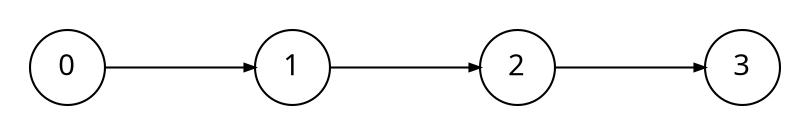digraph {
    node [shape=circle, fontname="Operator Mono"];
    edge [arrowsize=0.5];
    layout=circo;
    pad=0.2;

    0 [label="0"];
    1 [label="1"];
    2 [label="2"];
    3 [label="3"];

    0 -> 1 -> 2 -> 3;
}